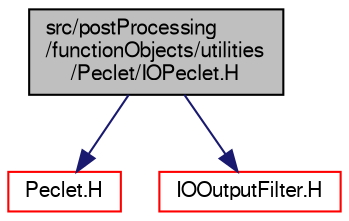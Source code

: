 digraph "src/postProcessing/functionObjects/utilities/Peclet/IOPeclet.H"
{
  bgcolor="transparent";
  edge [fontname="FreeSans",fontsize="10",labelfontname="FreeSans",labelfontsize="10"];
  node [fontname="FreeSans",fontsize="10",shape=record];
  Node0 [label="src/postProcessing\l/functionObjects/utilities\l/Peclet/IOPeclet.H",height=0.2,width=0.4,color="black", fillcolor="grey75", style="filled", fontcolor="black"];
  Node0 -> Node1 [color="midnightblue",fontsize="10",style="solid",fontname="FreeSans"];
  Node1 [label="Peclet.H",height=0.2,width=0.4,color="red",URL="$a13772.html"];
  Node0 -> Node68 [color="midnightblue",fontsize="10",style="solid",fontname="FreeSans"];
  Node68 [label="IOOutputFilter.H",height=0.2,width=0.4,color="red",URL="$a08969.html"];
}

